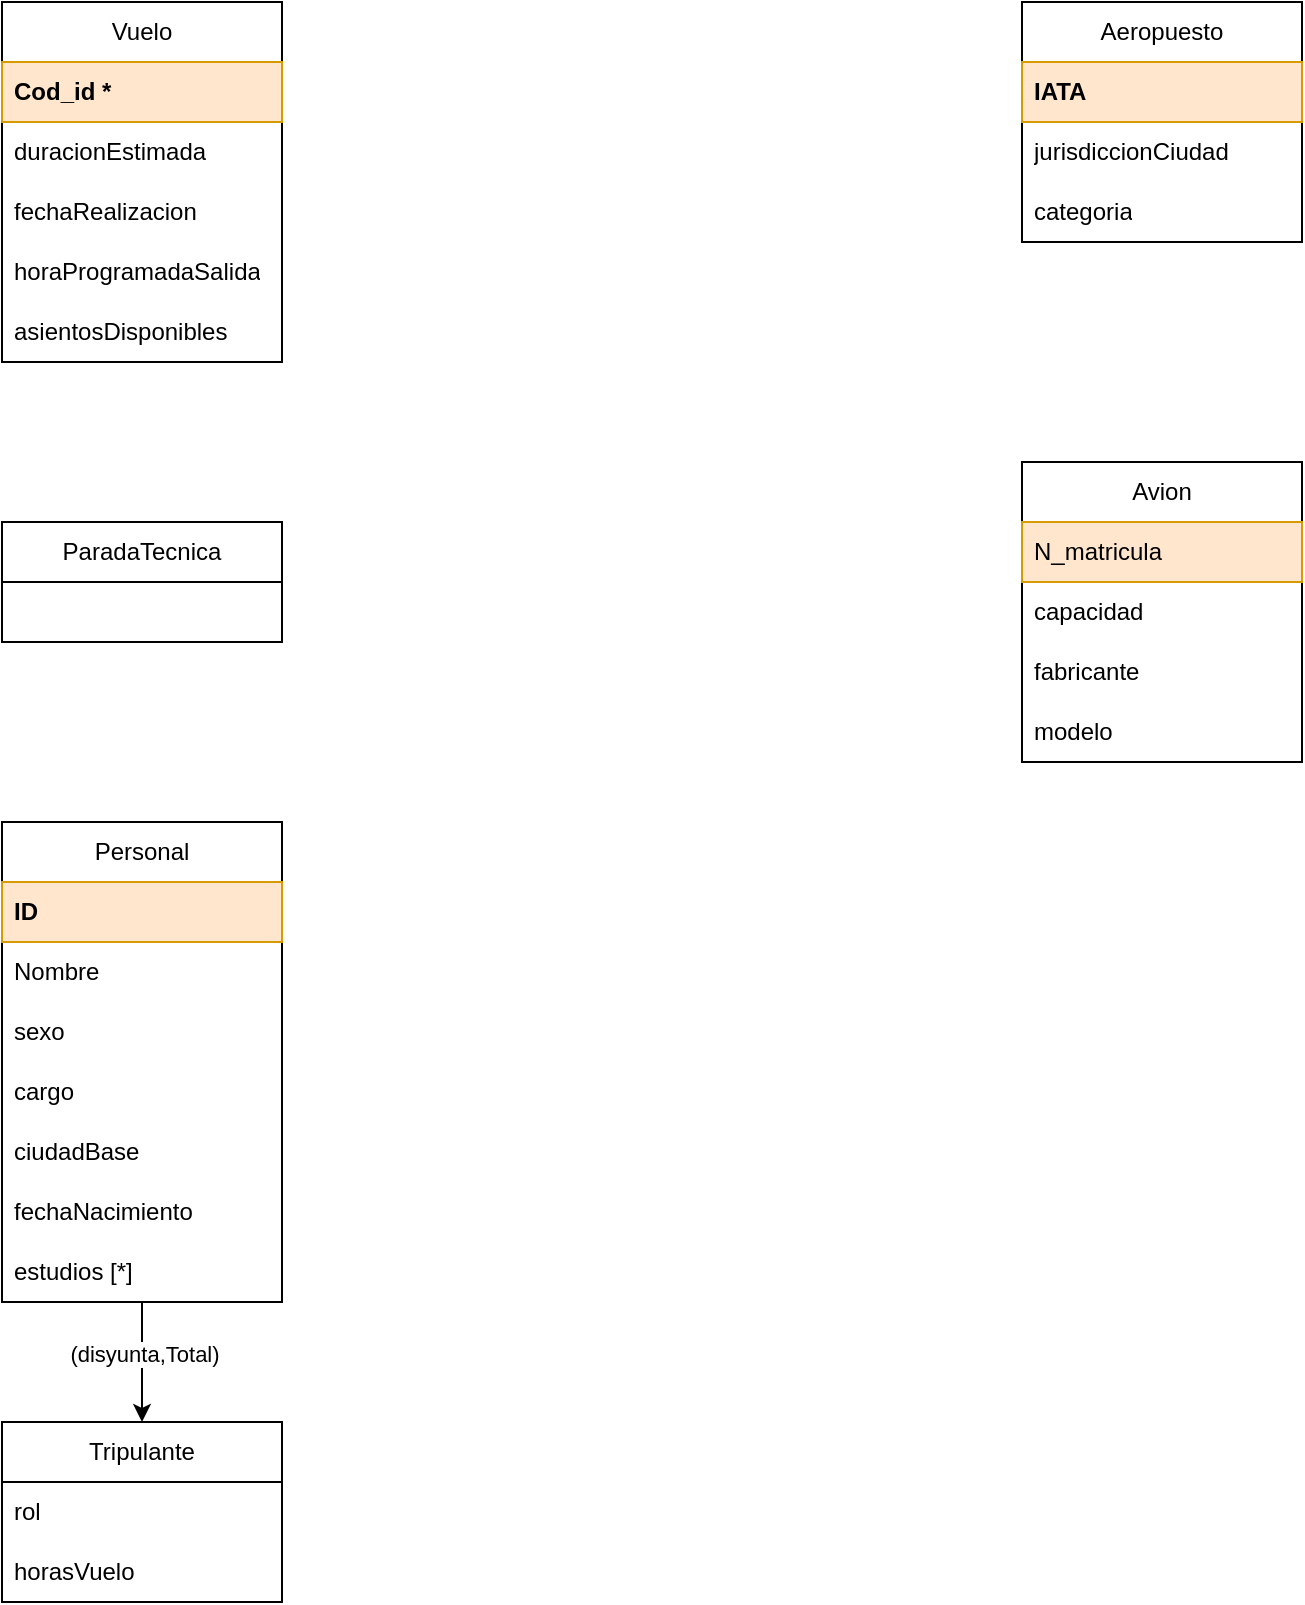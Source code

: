 <mxfile version="21.7.2" type="github">
  <diagram name="Página-1" id="v3DMzkgKfAFenmg4nY65">
    <mxGraphModel dx="1379" dy="797" grid="1" gridSize="10" guides="1" tooltips="1" connect="1" arrows="1" fold="1" page="1" pageScale="1" pageWidth="827" pageHeight="1169" math="0" shadow="0">
      <root>
        <mxCell id="0" />
        <mxCell id="1" parent="0" />
        <mxCell id="lcsUWGYNvnYgRXlKj1sO-1" value="Vuelo" style="swimlane;fontStyle=0;childLayout=stackLayout;horizontal=1;startSize=30;horizontalStack=0;resizeParent=1;resizeParentMax=0;resizeLast=0;collapsible=1;marginBottom=0;whiteSpace=wrap;html=1;" vertex="1" parent="1">
          <mxGeometry x="80" y="70" width="140" height="180" as="geometry" />
        </mxCell>
        <mxCell id="lcsUWGYNvnYgRXlKj1sO-2" value="Cod_id *" style="text;strokeColor=#d79b00;fillColor=#ffe6cc;align=left;verticalAlign=middle;spacingLeft=4;spacingRight=4;overflow=hidden;points=[[0,0.5],[1,0.5]];portConstraint=eastwest;rotatable=0;whiteSpace=wrap;html=1;fontStyle=1" vertex="1" parent="lcsUWGYNvnYgRXlKj1sO-1">
          <mxGeometry y="30" width="140" height="30" as="geometry" />
        </mxCell>
        <mxCell id="lcsUWGYNvnYgRXlKj1sO-3" value="duracionEstimada" style="text;strokeColor=none;fillColor=none;align=left;verticalAlign=middle;spacingLeft=4;spacingRight=4;overflow=hidden;points=[[0,0.5],[1,0.5]];portConstraint=eastwest;rotatable=0;whiteSpace=wrap;html=1;" vertex="1" parent="lcsUWGYNvnYgRXlKj1sO-1">
          <mxGeometry y="60" width="140" height="30" as="geometry" />
        </mxCell>
        <mxCell id="lcsUWGYNvnYgRXlKj1sO-4" value="fechaRealizacion" style="text;strokeColor=none;fillColor=none;align=left;verticalAlign=middle;spacingLeft=4;spacingRight=4;overflow=hidden;points=[[0,0.5],[1,0.5]];portConstraint=eastwest;rotatable=0;whiteSpace=wrap;html=1;" vertex="1" parent="lcsUWGYNvnYgRXlKj1sO-1">
          <mxGeometry y="90" width="140" height="30" as="geometry" />
        </mxCell>
        <mxCell id="lcsUWGYNvnYgRXlKj1sO-5" value="horaProgramadaSalida" style="text;strokeColor=none;fillColor=none;align=left;verticalAlign=middle;spacingLeft=4;spacingRight=4;overflow=hidden;points=[[0,0.5],[1,0.5]];portConstraint=eastwest;rotatable=0;whiteSpace=wrap;html=1;" vertex="1" parent="lcsUWGYNvnYgRXlKj1sO-1">
          <mxGeometry y="120" width="140" height="30" as="geometry" />
        </mxCell>
        <mxCell id="lcsUWGYNvnYgRXlKj1sO-6" value="asientosDisponibles" style="text;strokeColor=none;fillColor=none;align=left;verticalAlign=middle;spacingLeft=4;spacingRight=4;overflow=hidden;points=[[0,0.5],[1,0.5]];portConstraint=eastwest;rotatable=0;whiteSpace=wrap;html=1;" vertex="1" parent="lcsUWGYNvnYgRXlKj1sO-1">
          <mxGeometry y="150" width="140" height="30" as="geometry" />
        </mxCell>
        <mxCell id="lcsUWGYNvnYgRXlKj1sO-7" value="Aeropuesto" style="swimlane;fontStyle=0;childLayout=stackLayout;horizontal=1;startSize=30;horizontalStack=0;resizeParent=1;resizeParentMax=0;resizeLast=0;collapsible=1;marginBottom=0;whiteSpace=wrap;html=1;" vertex="1" parent="1">
          <mxGeometry x="590" y="70" width="140" height="120" as="geometry" />
        </mxCell>
        <mxCell id="lcsUWGYNvnYgRXlKj1sO-8" value="&lt;b&gt;IATA&lt;/b&gt;" style="text;strokeColor=#d79b00;fillColor=#ffe6cc;align=left;verticalAlign=middle;spacingLeft=4;spacingRight=4;overflow=hidden;points=[[0,0.5],[1,0.5]];portConstraint=eastwest;rotatable=0;whiteSpace=wrap;html=1;" vertex="1" parent="lcsUWGYNvnYgRXlKj1sO-7">
          <mxGeometry y="30" width="140" height="30" as="geometry" />
        </mxCell>
        <mxCell id="lcsUWGYNvnYgRXlKj1sO-9" value="jurisdiccionCiudad" style="text;strokeColor=none;fillColor=none;align=left;verticalAlign=middle;spacingLeft=4;spacingRight=4;overflow=hidden;points=[[0,0.5],[1,0.5]];portConstraint=eastwest;rotatable=0;whiteSpace=wrap;html=1;" vertex="1" parent="lcsUWGYNvnYgRXlKj1sO-7">
          <mxGeometry y="60" width="140" height="30" as="geometry" />
        </mxCell>
        <mxCell id="lcsUWGYNvnYgRXlKj1sO-10" value="categoria" style="text;strokeColor=none;fillColor=none;align=left;verticalAlign=middle;spacingLeft=4;spacingRight=4;overflow=hidden;points=[[0,0.5],[1,0.5]];portConstraint=eastwest;rotatable=0;whiteSpace=wrap;html=1;" vertex="1" parent="lcsUWGYNvnYgRXlKj1sO-7">
          <mxGeometry y="90" width="140" height="30" as="geometry" />
        </mxCell>
        <mxCell id="lcsUWGYNvnYgRXlKj1sO-11" value="ParadaTecnica" style="swimlane;fontStyle=0;childLayout=stackLayout;horizontal=1;startSize=30;horizontalStack=0;resizeParent=1;resizeParentMax=0;resizeLast=0;collapsible=1;marginBottom=0;whiteSpace=wrap;html=1;" vertex="1" parent="1">
          <mxGeometry x="80" y="330" width="140" height="60" as="geometry" />
        </mxCell>
        <mxCell id="lcsUWGYNvnYgRXlKj1sO-15" value="Avion" style="swimlane;fontStyle=0;childLayout=stackLayout;horizontal=1;startSize=30;horizontalStack=0;resizeParent=1;resizeParentMax=0;resizeLast=0;collapsible=1;marginBottom=0;whiteSpace=wrap;html=1;" vertex="1" parent="1">
          <mxGeometry x="590" y="300" width="140" height="150" as="geometry" />
        </mxCell>
        <mxCell id="lcsUWGYNvnYgRXlKj1sO-16" value="N_matricula" style="text;strokeColor=#d79b00;fillColor=#ffe6cc;align=left;verticalAlign=middle;spacingLeft=4;spacingRight=4;overflow=hidden;points=[[0,0.5],[1,0.5]];portConstraint=eastwest;rotatable=0;whiteSpace=wrap;html=1;" vertex="1" parent="lcsUWGYNvnYgRXlKj1sO-15">
          <mxGeometry y="30" width="140" height="30" as="geometry" />
        </mxCell>
        <mxCell id="lcsUWGYNvnYgRXlKj1sO-17" value="capacidad" style="text;strokeColor=none;fillColor=none;align=left;verticalAlign=middle;spacingLeft=4;spacingRight=4;overflow=hidden;points=[[0,0.5],[1,0.5]];portConstraint=eastwest;rotatable=0;whiteSpace=wrap;html=1;" vertex="1" parent="lcsUWGYNvnYgRXlKj1sO-15">
          <mxGeometry y="60" width="140" height="30" as="geometry" />
        </mxCell>
        <mxCell id="lcsUWGYNvnYgRXlKj1sO-18" value="fabricante" style="text;strokeColor=none;fillColor=none;align=left;verticalAlign=middle;spacingLeft=4;spacingRight=4;overflow=hidden;points=[[0,0.5],[1,0.5]];portConstraint=eastwest;rotatable=0;whiteSpace=wrap;html=1;" vertex="1" parent="lcsUWGYNvnYgRXlKj1sO-15">
          <mxGeometry y="90" width="140" height="30" as="geometry" />
        </mxCell>
        <mxCell id="lcsUWGYNvnYgRXlKj1sO-19" value="modelo" style="text;strokeColor=none;fillColor=none;align=left;verticalAlign=middle;spacingLeft=4;spacingRight=4;overflow=hidden;points=[[0,0.5],[1,0.5]];portConstraint=eastwest;rotatable=0;whiteSpace=wrap;html=1;" vertex="1" parent="lcsUWGYNvnYgRXlKj1sO-15">
          <mxGeometry y="120" width="140" height="30" as="geometry" />
        </mxCell>
        <mxCell id="lcsUWGYNvnYgRXlKj1sO-32" style="edgeStyle=orthogonalEdgeStyle;rounded=0;orthogonalLoop=1;jettySize=auto;html=1;entryX=0.5;entryY=0;entryDx=0;entryDy=0;" edge="1" parent="1" source="lcsUWGYNvnYgRXlKj1sO-20" target="lcsUWGYNvnYgRXlKj1sO-28">
          <mxGeometry relative="1" as="geometry" />
        </mxCell>
        <mxCell id="lcsUWGYNvnYgRXlKj1sO-33" value="(disyunta,Total)" style="edgeLabel;html=1;align=center;verticalAlign=middle;resizable=0;points=[];" vertex="1" connectable="0" parent="lcsUWGYNvnYgRXlKj1sO-32">
          <mxGeometry x="-0.133" y="1" relative="1" as="geometry">
            <mxPoint as="offset" />
          </mxGeometry>
        </mxCell>
        <mxCell id="lcsUWGYNvnYgRXlKj1sO-20" value="Personal" style="swimlane;fontStyle=0;childLayout=stackLayout;horizontal=1;startSize=30;horizontalStack=0;resizeParent=1;resizeParentMax=0;resizeLast=0;collapsible=1;marginBottom=0;whiteSpace=wrap;html=1;" vertex="1" parent="1">
          <mxGeometry x="80" y="480" width="140" height="240" as="geometry" />
        </mxCell>
        <mxCell id="lcsUWGYNvnYgRXlKj1sO-21" value="&lt;b&gt;ID&lt;/b&gt;" style="text;strokeColor=#d79b00;fillColor=#ffe6cc;align=left;verticalAlign=middle;spacingLeft=4;spacingRight=4;overflow=hidden;points=[[0,0.5],[1,0.5]];portConstraint=eastwest;rotatable=0;whiteSpace=wrap;html=1;" vertex="1" parent="lcsUWGYNvnYgRXlKj1sO-20">
          <mxGeometry y="30" width="140" height="30" as="geometry" />
        </mxCell>
        <mxCell id="lcsUWGYNvnYgRXlKj1sO-22" value="Nombre" style="text;strokeColor=none;fillColor=none;align=left;verticalAlign=middle;spacingLeft=4;spacingRight=4;overflow=hidden;points=[[0,0.5],[1,0.5]];portConstraint=eastwest;rotatable=0;whiteSpace=wrap;html=1;" vertex="1" parent="lcsUWGYNvnYgRXlKj1sO-20">
          <mxGeometry y="60" width="140" height="30" as="geometry" />
        </mxCell>
        <mxCell id="lcsUWGYNvnYgRXlKj1sO-23" value="sexo" style="text;strokeColor=none;fillColor=none;align=left;verticalAlign=middle;spacingLeft=4;spacingRight=4;overflow=hidden;points=[[0,0.5],[1,0.5]];portConstraint=eastwest;rotatable=0;whiteSpace=wrap;html=1;" vertex="1" parent="lcsUWGYNvnYgRXlKj1sO-20">
          <mxGeometry y="90" width="140" height="30" as="geometry" />
        </mxCell>
        <mxCell id="lcsUWGYNvnYgRXlKj1sO-24" value="cargo" style="text;strokeColor=none;fillColor=none;align=left;verticalAlign=middle;spacingLeft=4;spacingRight=4;overflow=hidden;points=[[0,0.5],[1,0.5]];portConstraint=eastwest;rotatable=0;whiteSpace=wrap;html=1;" vertex="1" parent="lcsUWGYNvnYgRXlKj1sO-20">
          <mxGeometry y="120" width="140" height="30" as="geometry" />
        </mxCell>
        <mxCell id="lcsUWGYNvnYgRXlKj1sO-25" value="ciudadBase" style="text;strokeColor=none;fillColor=none;align=left;verticalAlign=middle;spacingLeft=4;spacingRight=4;overflow=hidden;points=[[0,0.5],[1,0.5]];portConstraint=eastwest;rotatable=0;whiteSpace=wrap;html=1;" vertex="1" parent="lcsUWGYNvnYgRXlKj1sO-20">
          <mxGeometry y="150" width="140" height="30" as="geometry" />
        </mxCell>
        <mxCell id="lcsUWGYNvnYgRXlKj1sO-26" value="fechaNacimiento" style="text;strokeColor=none;fillColor=none;align=left;verticalAlign=middle;spacingLeft=4;spacingRight=4;overflow=hidden;points=[[0,0.5],[1,0.5]];portConstraint=eastwest;rotatable=0;whiteSpace=wrap;html=1;" vertex="1" parent="lcsUWGYNvnYgRXlKj1sO-20">
          <mxGeometry y="180" width="140" height="30" as="geometry" />
        </mxCell>
        <mxCell id="lcsUWGYNvnYgRXlKj1sO-27" value="estudios [*]" style="text;strokeColor=none;fillColor=none;align=left;verticalAlign=middle;spacingLeft=4;spacingRight=4;overflow=hidden;points=[[0,0.5],[1,0.5]];portConstraint=eastwest;rotatable=0;whiteSpace=wrap;html=1;" vertex="1" parent="lcsUWGYNvnYgRXlKj1sO-20">
          <mxGeometry y="210" width="140" height="30" as="geometry" />
        </mxCell>
        <mxCell id="lcsUWGYNvnYgRXlKj1sO-28" value="Tripulante" style="swimlane;fontStyle=0;childLayout=stackLayout;horizontal=1;startSize=30;horizontalStack=0;resizeParent=1;resizeParentMax=0;resizeLast=0;collapsible=1;marginBottom=0;whiteSpace=wrap;html=1;" vertex="1" parent="1">
          <mxGeometry x="80" y="780" width="140" height="90" as="geometry" />
        </mxCell>
        <mxCell id="lcsUWGYNvnYgRXlKj1sO-31" value="rol" style="text;strokeColor=none;fillColor=none;align=left;verticalAlign=middle;spacingLeft=4;spacingRight=4;overflow=hidden;points=[[0,0.5],[1,0.5]];portConstraint=eastwest;rotatable=0;whiteSpace=wrap;html=1;" vertex="1" parent="lcsUWGYNvnYgRXlKj1sO-28">
          <mxGeometry y="30" width="140" height="30" as="geometry" />
        </mxCell>
        <mxCell id="lcsUWGYNvnYgRXlKj1sO-30" value="horasVuelo" style="text;strokeColor=none;fillColor=none;align=left;verticalAlign=middle;spacingLeft=4;spacingRight=4;overflow=hidden;points=[[0,0.5],[1,0.5]];portConstraint=eastwest;rotatable=0;whiteSpace=wrap;html=1;" vertex="1" parent="lcsUWGYNvnYgRXlKj1sO-28">
          <mxGeometry y="60" width="140" height="30" as="geometry" />
        </mxCell>
      </root>
    </mxGraphModel>
  </diagram>
</mxfile>
